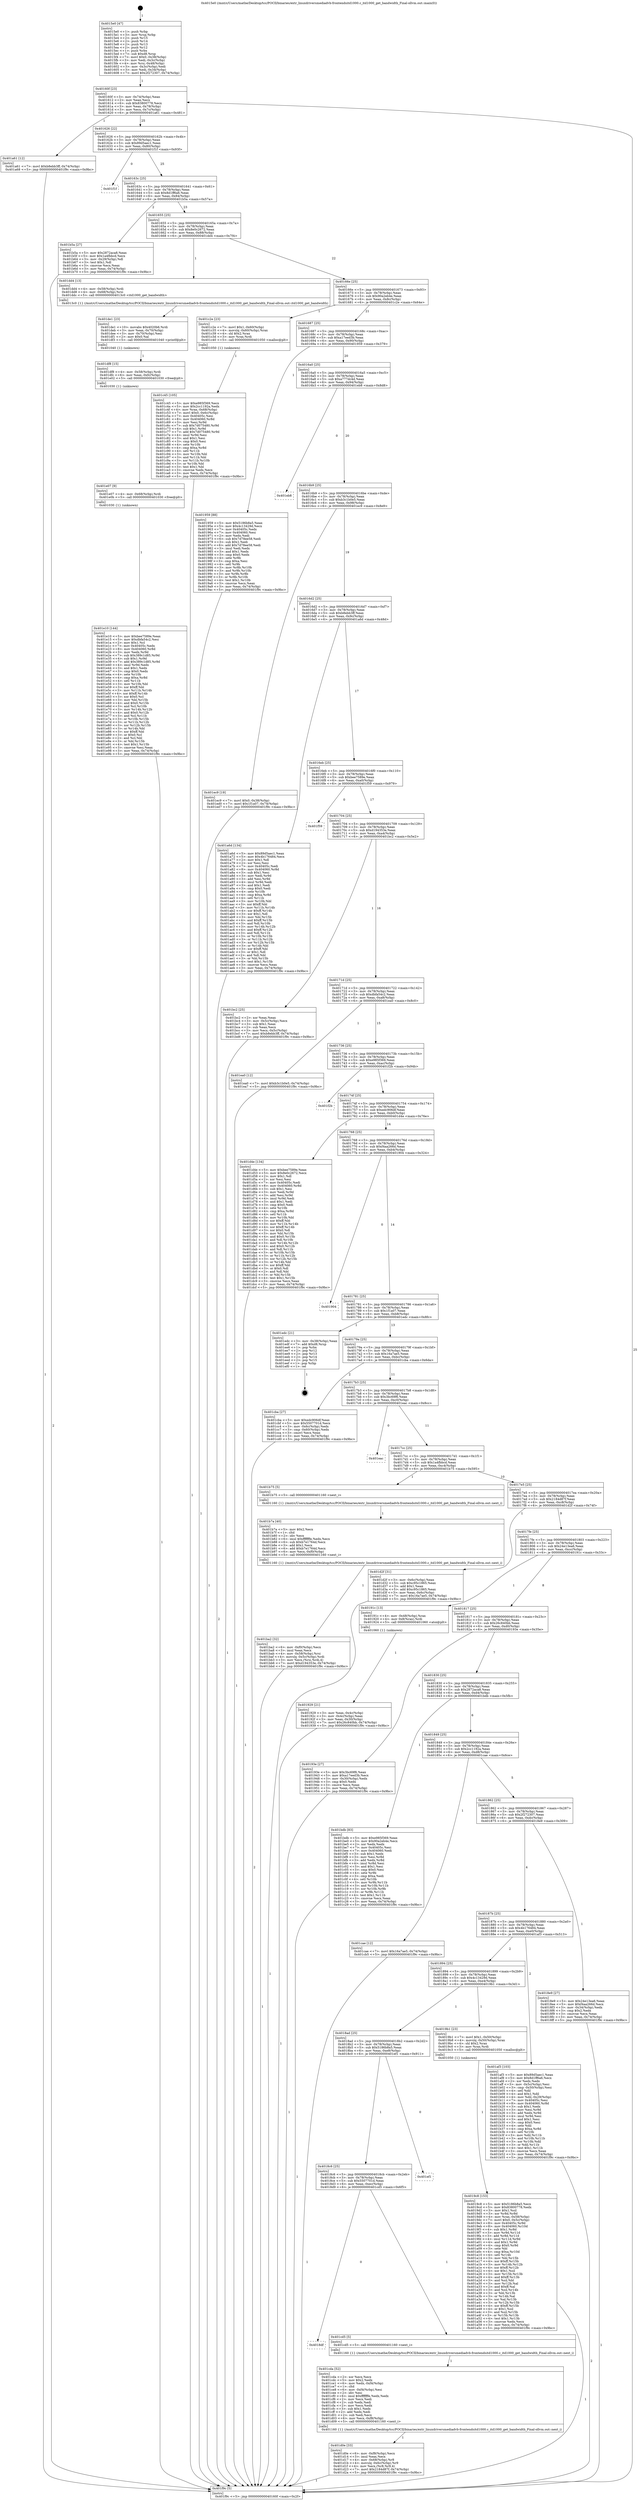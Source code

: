 digraph "0x4015e0" {
  label = "0x4015e0 (/mnt/c/Users/mathe/Desktop/tcc/POCII/binaries/extr_linuxdriversmediadvb-frontendsitd1000.c_itd1000_get_bandwidth_Final-ollvm.out::main(0))"
  labelloc = "t"
  node[shape=record]

  Entry [label="",width=0.3,height=0.3,shape=circle,fillcolor=black,style=filled]
  "0x40160f" [label="{
     0x40160f [23]\l
     | [instrs]\l
     &nbsp;&nbsp;0x40160f \<+3\>: mov -0x74(%rbp),%eax\l
     &nbsp;&nbsp;0x401612 \<+2\>: mov %eax,%ecx\l
     &nbsp;&nbsp;0x401614 \<+6\>: sub $0x83800778,%ecx\l
     &nbsp;&nbsp;0x40161a \<+3\>: mov %eax,-0x78(%rbp)\l
     &nbsp;&nbsp;0x40161d \<+3\>: mov %ecx,-0x7c(%rbp)\l
     &nbsp;&nbsp;0x401620 \<+6\>: je 0000000000401a61 \<main+0x481\>\l
  }"]
  "0x401a61" [label="{
     0x401a61 [12]\l
     | [instrs]\l
     &nbsp;&nbsp;0x401a61 \<+7\>: movl $0xb8ebb3ff,-0x74(%rbp)\l
     &nbsp;&nbsp;0x401a68 \<+5\>: jmp 0000000000401f9c \<main+0x9bc\>\l
  }"]
  "0x401626" [label="{
     0x401626 [22]\l
     | [instrs]\l
     &nbsp;&nbsp;0x401626 \<+5\>: jmp 000000000040162b \<main+0x4b\>\l
     &nbsp;&nbsp;0x40162b \<+3\>: mov -0x78(%rbp),%eax\l
     &nbsp;&nbsp;0x40162e \<+5\>: sub $0x89d5aec1,%eax\l
     &nbsp;&nbsp;0x401633 \<+3\>: mov %eax,-0x80(%rbp)\l
     &nbsp;&nbsp;0x401636 \<+6\>: je 0000000000401f1f \<main+0x93f\>\l
  }"]
  Exit [label="",width=0.3,height=0.3,shape=circle,fillcolor=black,style=filled,peripheries=2]
  "0x401f1f" [label="{
     0x401f1f\l
  }", style=dashed]
  "0x40163c" [label="{
     0x40163c [25]\l
     | [instrs]\l
     &nbsp;&nbsp;0x40163c \<+5\>: jmp 0000000000401641 \<main+0x61\>\l
     &nbsp;&nbsp;0x401641 \<+3\>: mov -0x78(%rbp),%eax\l
     &nbsp;&nbsp;0x401644 \<+5\>: sub $0x8d1ff6a6,%eax\l
     &nbsp;&nbsp;0x401649 \<+6\>: mov %eax,-0x84(%rbp)\l
     &nbsp;&nbsp;0x40164f \<+6\>: je 0000000000401b5a \<main+0x57a\>\l
  }"]
  "0x401e10" [label="{
     0x401e10 [144]\l
     | [instrs]\l
     &nbsp;&nbsp;0x401e10 \<+5\>: mov $0xbee7589e,%eax\l
     &nbsp;&nbsp;0x401e15 \<+5\>: mov $0xdbfa54c2,%esi\l
     &nbsp;&nbsp;0x401e1a \<+2\>: mov $0x1,%cl\l
     &nbsp;&nbsp;0x401e1c \<+7\>: mov 0x40405c,%edx\l
     &nbsp;&nbsp;0x401e23 \<+8\>: mov 0x404060,%r8d\l
     &nbsp;&nbsp;0x401e2b \<+3\>: mov %edx,%r9d\l
     &nbsp;&nbsp;0x401e2e \<+7\>: sub $0x389c1d85,%r9d\l
     &nbsp;&nbsp;0x401e35 \<+4\>: sub $0x1,%r9d\l
     &nbsp;&nbsp;0x401e39 \<+7\>: add $0x389c1d85,%r9d\l
     &nbsp;&nbsp;0x401e40 \<+4\>: imul %r9d,%edx\l
     &nbsp;&nbsp;0x401e44 \<+3\>: and $0x1,%edx\l
     &nbsp;&nbsp;0x401e47 \<+3\>: cmp $0x0,%edx\l
     &nbsp;&nbsp;0x401e4a \<+4\>: sete %r10b\l
     &nbsp;&nbsp;0x401e4e \<+4\>: cmp $0xa,%r8d\l
     &nbsp;&nbsp;0x401e52 \<+4\>: setl %r11b\l
     &nbsp;&nbsp;0x401e56 \<+3\>: mov %r10b,%bl\l
     &nbsp;&nbsp;0x401e59 \<+3\>: xor $0xff,%bl\l
     &nbsp;&nbsp;0x401e5c \<+3\>: mov %r11b,%r14b\l
     &nbsp;&nbsp;0x401e5f \<+4\>: xor $0xff,%r14b\l
     &nbsp;&nbsp;0x401e63 \<+3\>: xor $0x0,%cl\l
     &nbsp;&nbsp;0x401e66 \<+3\>: mov %bl,%r15b\l
     &nbsp;&nbsp;0x401e69 \<+4\>: and $0x0,%r15b\l
     &nbsp;&nbsp;0x401e6d \<+3\>: and %cl,%r10b\l
     &nbsp;&nbsp;0x401e70 \<+3\>: mov %r14b,%r12b\l
     &nbsp;&nbsp;0x401e73 \<+4\>: and $0x0,%r12b\l
     &nbsp;&nbsp;0x401e77 \<+3\>: and %cl,%r11b\l
     &nbsp;&nbsp;0x401e7a \<+3\>: or %r10b,%r15b\l
     &nbsp;&nbsp;0x401e7d \<+3\>: or %r11b,%r12b\l
     &nbsp;&nbsp;0x401e80 \<+3\>: xor %r12b,%r15b\l
     &nbsp;&nbsp;0x401e83 \<+3\>: or %r14b,%bl\l
     &nbsp;&nbsp;0x401e86 \<+3\>: xor $0xff,%bl\l
     &nbsp;&nbsp;0x401e89 \<+3\>: or $0x0,%cl\l
     &nbsp;&nbsp;0x401e8c \<+2\>: and %cl,%bl\l
     &nbsp;&nbsp;0x401e8e \<+3\>: or %bl,%r15b\l
     &nbsp;&nbsp;0x401e91 \<+4\>: test $0x1,%r15b\l
     &nbsp;&nbsp;0x401e95 \<+3\>: cmovne %esi,%eax\l
     &nbsp;&nbsp;0x401e98 \<+3\>: mov %eax,-0x74(%rbp)\l
     &nbsp;&nbsp;0x401e9b \<+5\>: jmp 0000000000401f9c \<main+0x9bc\>\l
  }"]
  "0x401b5a" [label="{
     0x401b5a [27]\l
     | [instrs]\l
     &nbsp;&nbsp;0x401b5a \<+5\>: mov $0x2872aca8,%eax\l
     &nbsp;&nbsp;0x401b5f \<+5\>: mov $0x1a4fbbcd,%ecx\l
     &nbsp;&nbsp;0x401b64 \<+3\>: mov -0x29(%rbp),%dl\l
     &nbsp;&nbsp;0x401b67 \<+3\>: test $0x1,%dl\l
     &nbsp;&nbsp;0x401b6a \<+3\>: cmovne %ecx,%eax\l
     &nbsp;&nbsp;0x401b6d \<+3\>: mov %eax,-0x74(%rbp)\l
     &nbsp;&nbsp;0x401b70 \<+5\>: jmp 0000000000401f9c \<main+0x9bc\>\l
  }"]
  "0x401655" [label="{
     0x401655 [25]\l
     | [instrs]\l
     &nbsp;&nbsp;0x401655 \<+5\>: jmp 000000000040165a \<main+0x7a\>\l
     &nbsp;&nbsp;0x40165a \<+3\>: mov -0x78(%rbp),%eax\l
     &nbsp;&nbsp;0x40165d \<+5\>: sub $0x8e0c2672,%eax\l
     &nbsp;&nbsp;0x401662 \<+6\>: mov %eax,-0x88(%rbp)\l
     &nbsp;&nbsp;0x401668 \<+6\>: je 0000000000401dd4 \<main+0x7f4\>\l
  }"]
  "0x401e07" [label="{
     0x401e07 [9]\l
     | [instrs]\l
     &nbsp;&nbsp;0x401e07 \<+4\>: mov -0x68(%rbp),%rdi\l
     &nbsp;&nbsp;0x401e0b \<+5\>: call 0000000000401030 \<free@plt\>\l
     | [calls]\l
     &nbsp;&nbsp;0x401030 \{1\} (unknown)\l
  }"]
  "0x401dd4" [label="{
     0x401dd4 [13]\l
     | [instrs]\l
     &nbsp;&nbsp;0x401dd4 \<+4\>: mov -0x58(%rbp),%rdi\l
     &nbsp;&nbsp;0x401dd8 \<+4\>: mov -0x68(%rbp),%rsi\l
     &nbsp;&nbsp;0x401ddc \<+5\>: call 00000000004013c0 \<itd1000_get_bandwidth\>\l
     | [calls]\l
     &nbsp;&nbsp;0x4013c0 \{1\} (/mnt/c/Users/mathe/Desktop/tcc/POCII/binaries/extr_linuxdriversmediadvb-frontendsitd1000.c_itd1000_get_bandwidth_Final-ollvm.out::itd1000_get_bandwidth)\l
  }"]
  "0x40166e" [label="{
     0x40166e [25]\l
     | [instrs]\l
     &nbsp;&nbsp;0x40166e \<+5\>: jmp 0000000000401673 \<main+0x93\>\l
     &nbsp;&nbsp;0x401673 \<+3\>: mov -0x78(%rbp),%eax\l
     &nbsp;&nbsp;0x401676 \<+5\>: sub $0x90a2eb4e,%eax\l
     &nbsp;&nbsp;0x40167b \<+6\>: mov %eax,-0x8c(%rbp)\l
     &nbsp;&nbsp;0x401681 \<+6\>: je 0000000000401c2e \<main+0x64e\>\l
  }"]
  "0x401df8" [label="{
     0x401df8 [15]\l
     | [instrs]\l
     &nbsp;&nbsp;0x401df8 \<+4\>: mov -0x58(%rbp),%rdi\l
     &nbsp;&nbsp;0x401dfc \<+6\>: mov %eax,-0xfc(%rbp)\l
     &nbsp;&nbsp;0x401e02 \<+5\>: call 0000000000401030 \<free@plt\>\l
     | [calls]\l
     &nbsp;&nbsp;0x401030 \{1\} (unknown)\l
  }"]
  "0x401c2e" [label="{
     0x401c2e [23]\l
     | [instrs]\l
     &nbsp;&nbsp;0x401c2e \<+7\>: movl $0x1,-0x60(%rbp)\l
     &nbsp;&nbsp;0x401c35 \<+4\>: movslq -0x60(%rbp),%rax\l
     &nbsp;&nbsp;0x401c39 \<+4\>: shl $0x2,%rax\l
     &nbsp;&nbsp;0x401c3d \<+3\>: mov %rax,%rdi\l
     &nbsp;&nbsp;0x401c40 \<+5\>: call 0000000000401050 \<malloc@plt\>\l
     | [calls]\l
     &nbsp;&nbsp;0x401050 \{1\} (unknown)\l
  }"]
  "0x401687" [label="{
     0x401687 [25]\l
     | [instrs]\l
     &nbsp;&nbsp;0x401687 \<+5\>: jmp 000000000040168c \<main+0xac\>\l
     &nbsp;&nbsp;0x40168c \<+3\>: mov -0x78(%rbp),%eax\l
     &nbsp;&nbsp;0x40168f \<+5\>: sub $0xa17eed3b,%eax\l
     &nbsp;&nbsp;0x401694 \<+6\>: mov %eax,-0x90(%rbp)\l
     &nbsp;&nbsp;0x40169a \<+6\>: je 0000000000401959 \<main+0x379\>\l
  }"]
  "0x401de1" [label="{
     0x401de1 [23]\l
     | [instrs]\l
     &nbsp;&nbsp;0x401de1 \<+10\>: movabs $0x4020b6,%rdi\l
     &nbsp;&nbsp;0x401deb \<+3\>: mov %eax,-0x70(%rbp)\l
     &nbsp;&nbsp;0x401dee \<+3\>: mov -0x70(%rbp),%esi\l
     &nbsp;&nbsp;0x401df1 \<+2\>: mov $0x0,%al\l
     &nbsp;&nbsp;0x401df3 \<+5\>: call 0000000000401040 \<printf@plt\>\l
     | [calls]\l
     &nbsp;&nbsp;0x401040 \{1\} (unknown)\l
  }"]
  "0x401959" [label="{
     0x401959 [88]\l
     | [instrs]\l
     &nbsp;&nbsp;0x401959 \<+5\>: mov $0x5186b8a5,%eax\l
     &nbsp;&nbsp;0x40195e \<+5\>: mov $0x4c13429d,%ecx\l
     &nbsp;&nbsp;0x401963 \<+7\>: mov 0x40405c,%edx\l
     &nbsp;&nbsp;0x40196a \<+7\>: mov 0x404060,%esi\l
     &nbsp;&nbsp;0x401971 \<+2\>: mov %edx,%edi\l
     &nbsp;&nbsp;0x401973 \<+6\>: sub $0x7d78ee58,%edi\l
     &nbsp;&nbsp;0x401979 \<+3\>: sub $0x1,%edi\l
     &nbsp;&nbsp;0x40197c \<+6\>: add $0x7d78ee58,%edi\l
     &nbsp;&nbsp;0x401982 \<+3\>: imul %edi,%edx\l
     &nbsp;&nbsp;0x401985 \<+3\>: and $0x1,%edx\l
     &nbsp;&nbsp;0x401988 \<+3\>: cmp $0x0,%edx\l
     &nbsp;&nbsp;0x40198b \<+4\>: sete %r8b\l
     &nbsp;&nbsp;0x40198f \<+3\>: cmp $0xa,%esi\l
     &nbsp;&nbsp;0x401992 \<+4\>: setl %r9b\l
     &nbsp;&nbsp;0x401996 \<+3\>: mov %r8b,%r10b\l
     &nbsp;&nbsp;0x401999 \<+3\>: and %r9b,%r10b\l
     &nbsp;&nbsp;0x40199c \<+3\>: xor %r9b,%r8b\l
     &nbsp;&nbsp;0x40199f \<+3\>: or %r8b,%r10b\l
     &nbsp;&nbsp;0x4019a2 \<+4\>: test $0x1,%r10b\l
     &nbsp;&nbsp;0x4019a6 \<+3\>: cmovne %ecx,%eax\l
     &nbsp;&nbsp;0x4019a9 \<+3\>: mov %eax,-0x74(%rbp)\l
     &nbsp;&nbsp;0x4019ac \<+5\>: jmp 0000000000401f9c \<main+0x9bc\>\l
  }"]
  "0x4016a0" [label="{
     0x4016a0 [25]\l
     | [instrs]\l
     &nbsp;&nbsp;0x4016a0 \<+5\>: jmp 00000000004016a5 \<main+0xc5\>\l
     &nbsp;&nbsp;0x4016a5 \<+3\>: mov -0x78(%rbp),%eax\l
     &nbsp;&nbsp;0x4016a8 \<+5\>: sub $0xa777dc4d,%eax\l
     &nbsp;&nbsp;0x4016ad \<+6\>: mov %eax,-0x94(%rbp)\l
     &nbsp;&nbsp;0x4016b3 \<+6\>: je 0000000000401eb8 \<main+0x8d8\>\l
  }"]
  "0x401d0e" [label="{
     0x401d0e [33]\l
     | [instrs]\l
     &nbsp;&nbsp;0x401d0e \<+6\>: mov -0xf8(%rbp),%ecx\l
     &nbsp;&nbsp;0x401d14 \<+3\>: imul %eax,%ecx\l
     &nbsp;&nbsp;0x401d17 \<+4\>: mov -0x68(%rbp),%r8\l
     &nbsp;&nbsp;0x401d1b \<+4\>: movslq -0x6c(%rbp),%r9\l
     &nbsp;&nbsp;0x401d1f \<+4\>: mov %ecx,(%r8,%r9,4)\l
     &nbsp;&nbsp;0x401d23 \<+7\>: movl $0x2184d87f,-0x74(%rbp)\l
     &nbsp;&nbsp;0x401d2a \<+5\>: jmp 0000000000401f9c \<main+0x9bc\>\l
  }"]
  "0x401eb8" [label="{
     0x401eb8\l
  }", style=dashed]
  "0x4016b9" [label="{
     0x4016b9 [25]\l
     | [instrs]\l
     &nbsp;&nbsp;0x4016b9 \<+5\>: jmp 00000000004016be \<main+0xde\>\l
     &nbsp;&nbsp;0x4016be \<+3\>: mov -0x78(%rbp),%eax\l
     &nbsp;&nbsp;0x4016c1 \<+5\>: sub $0xb3c1b0e5,%eax\l
     &nbsp;&nbsp;0x4016c6 \<+6\>: mov %eax,-0x98(%rbp)\l
     &nbsp;&nbsp;0x4016cc \<+6\>: je 0000000000401ec9 \<main+0x8e9\>\l
  }"]
  "0x401cda" [label="{
     0x401cda [52]\l
     | [instrs]\l
     &nbsp;&nbsp;0x401cda \<+2\>: xor %ecx,%ecx\l
     &nbsp;&nbsp;0x401cdc \<+5\>: mov $0x2,%edx\l
     &nbsp;&nbsp;0x401ce1 \<+6\>: mov %edx,-0xf4(%rbp)\l
     &nbsp;&nbsp;0x401ce7 \<+1\>: cltd\l
     &nbsp;&nbsp;0x401ce8 \<+6\>: mov -0xf4(%rbp),%esi\l
     &nbsp;&nbsp;0x401cee \<+2\>: idiv %esi\l
     &nbsp;&nbsp;0x401cf0 \<+6\>: imul $0xfffffffe,%edx,%edx\l
     &nbsp;&nbsp;0x401cf6 \<+2\>: mov %ecx,%edi\l
     &nbsp;&nbsp;0x401cf8 \<+2\>: sub %edx,%edi\l
     &nbsp;&nbsp;0x401cfa \<+2\>: mov %ecx,%edx\l
     &nbsp;&nbsp;0x401cfc \<+3\>: sub $0x1,%edx\l
     &nbsp;&nbsp;0x401cff \<+2\>: add %edx,%edi\l
     &nbsp;&nbsp;0x401d01 \<+2\>: sub %edi,%ecx\l
     &nbsp;&nbsp;0x401d03 \<+6\>: mov %ecx,-0xf8(%rbp)\l
     &nbsp;&nbsp;0x401d09 \<+5\>: call 0000000000401160 \<next_i\>\l
     | [calls]\l
     &nbsp;&nbsp;0x401160 \{1\} (/mnt/c/Users/mathe/Desktop/tcc/POCII/binaries/extr_linuxdriversmediadvb-frontendsitd1000.c_itd1000_get_bandwidth_Final-ollvm.out::next_i)\l
  }"]
  "0x401ec9" [label="{
     0x401ec9 [19]\l
     | [instrs]\l
     &nbsp;&nbsp;0x401ec9 \<+7\>: movl $0x0,-0x38(%rbp)\l
     &nbsp;&nbsp;0x401ed0 \<+7\>: movl $0x1f1a07,-0x74(%rbp)\l
     &nbsp;&nbsp;0x401ed7 \<+5\>: jmp 0000000000401f9c \<main+0x9bc\>\l
  }"]
  "0x4016d2" [label="{
     0x4016d2 [25]\l
     | [instrs]\l
     &nbsp;&nbsp;0x4016d2 \<+5\>: jmp 00000000004016d7 \<main+0xf7\>\l
     &nbsp;&nbsp;0x4016d7 \<+3\>: mov -0x78(%rbp),%eax\l
     &nbsp;&nbsp;0x4016da \<+5\>: sub $0xb8ebb3ff,%eax\l
     &nbsp;&nbsp;0x4016df \<+6\>: mov %eax,-0x9c(%rbp)\l
     &nbsp;&nbsp;0x4016e5 \<+6\>: je 0000000000401a6d \<main+0x48d\>\l
  }"]
  "0x4018df" [label="{
     0x4018df\l
  }", style=dashed]
  "0x401a6d" [label="{
     0x401a6d [134]\l
     | [instrs]\l
     &nbsp;&nbsp;0x401a6d \<+5\>: mov $0x89d5aec1,%eax\l
     &nbsp;&nbsp;0x401a72 \<+5\>: mov $0x4b176484,%ecx\l
     &nbsp;&nbsp;0x401a77 \<+2\>: mov $0x1,%dl\l
     &nbsp;&nbsp;0x401a79 \<+2\>: xor %esi,%esi\l
     &nbsp;&nbsp;0x401a7b \<+7\>: mov 0x40405c,%edi\l
     &nbsp;&nbsp;0x401a82 \<+8\>: mov 0x404060,%r8d\l
     &nbsp;&nbsp;0x401a8a \<+3\>: sub $0x1,%esi\l
     &nbsp;&nbsp;0x401a8d \<+3\>: mov %edi,%r9d\l
     &nbsp;&nbsp;0x401a90 \<+3\>: add %esi,%r9d\l
     &nbsp;&nbsp;0x401a93 \<+4\>: imul %r9d,%edi\l
     &nbsp;&nbsp;0x401a97 \<+3\>: and $0x1,%edi\l
     &nbsp;&nbsp;0x401a9a \<+3\>: cmp $0x0,%edi\l
     &nbsp;&nbsp;0x401a9d \<+4\>: sete %r10b\l
     &nbsp;&nbsp;0x401aa1 \<+4\>: cmp $0xa,%r8d\l
     &nbsp;&nbsp;0x401aa5 \<+4\>: setl %r11b\l
     &nbsp;&nbsp;0x401aa9 \<+3\>: mov %r10b,%bl\l
     &nbsp;&nbsp;0x401aac \<+3\>: xor $0xff,%bl\l
     &nbsp;&nbsp;0x401aaf \<+3\>: mov %r11b,%r14b\l
     &nbsp;&nbsp;0x401ab2 \<+4\>: xor $0xff,%r14b\l
     &nbsp;&nbsp;0x401ab6 \<+3\>: xor $0x1,%dl\l
     &nbsp;&nbsp;0x401ab9 \<+3\>: mov %bl,%r15b\l
     &nbsp;&nbsp;0x401abc \<+4\>: and $0xff,%r15b\l
     &nbsp;&nbsp;0x401ac0 \<+3\>: and %dl,%r10b\l
     &nbsp;&nbsp;0x401ac3 \<+3\>: mov %r14b,%r12b\l
     &nbsp;&nbsp;0x401ac6 \<+4\>: and $0xff,%r12b\l
     &nbsp;&nbsp;0x401aca \<+3\>: and %dl,%r11b\l
     &nbsp;&nbsp;0x401acd \<+3\>: or %r10b,%r15b\l
     &nbsp;&nbsp;0x401ad0 \<+3\>: or %r11b,%r12b\l
     &nbsp;&nbsp;0x401ad3 \<+3\>: xor %r12b,%r15b\l
     &nbsp;&nbsp;0x401ad6 \<+3\>: or %r14b,%bl\l
     &nbsp;&nbsp;0x401ad9 \<+3\>: xor $0xff,%bl\l
     &nbsp;&nbsp;0x401adc \<+3\>: or $0x1,%dl\l
     &nbsp;&nbsp;0x401adf \<+2\>: and %dl,%bl\l
     &nbsp;&nbsp;0x401ae1 \<+3\>: or %bl,%r15b\l
     &nbsp;&nbsp;0x401ae4 \<+4\>: test $0x1,%r15b\l
     &nbsp;&nbsp;0x401ae8 \<+3\>: cmovne %ecx,%eax\l
     &nbsp;&nbsp;0x401aeb \<+3\>: mov %eax,-0x74(%rbp)\l
     &nbsp;&nbsp;0x401aee \<+5\>: jmp 0000000000401f9c \<main+0x9bc\>\l
  }"]
  "0x4016eb" [label="{
     0x4016eb [25]\l
     | [instrs]\l
     &nbsp;&nbsp;0x4016eb \<+5\>: jmp 00000000004016f0 \<main+0x110\>\l
     &nbsp;&nbsp;0x4016f0 \<+3\>: mov -0x78(%rbp),%eax\l
     &nbsp;&nbsp;0x4016f3 \<+5\>: sub $0xbee7589e,%eax\l
     &nbsp;&nbsp;0x4016f8 \<+6\>: mov %eax,-0xa0(%rbp)\l
     &nbsp;&nbsp;0x4016fe \<+6\>: je 0000000000401f59 \<main+0x979\>\l
  }"]
  "0x401cd5" [label="{
     0x401cd5 [5]\l
     | [instrs]\l
     &nbsp;&nbsp;0x401cd5 \<+5\>: call 0000000000401160 \<next_i\>\l
     | [calls]\l
     &nbsp;&nbsp;0x401160 \{1\} (/mnt/c/Users/mathe/Desktop/tcc/POCII/binaries/extr_linuxdriversmediadvb-frontendsitd1000.c_itd1000_get_bandwidth_Final-ollvm.out::next_i)\l
  }"]
  "0x401f59" [label="{
     0x401f59\l
  }", style=dashed]
  "0x401704" [label="{
     0x401704 [25]\l
     | [instrs]\l
     &nbsp;&nbsp;0x401704 \<+5\>: jmp 0000000000401709 \<main+0x129\>\l
     &nbsp;&nbsp;0x401709 \<+3\>: mov -0x78(%rbp),%eax\l
     &nbsp;&nbsp;0x40170c \<+5\>: sub $0xd194353e,%eax\l
     &nbsp;&nbsp;0x401711 \<+6\>: mov %eax,-0xa4(%rbp)\l
     &nbsp;&nbsp;0x401717 \<+6\>: je 0000000000401bc2 \<main+0x5e2\>\l
  }"]
  "0x4018c6" [label="{
     0x4018c6 [25]\l
     | [instrs]\l
     &nbsp;&nbsp;0x4018c6 \<+5\>: jmp 00000000004018cb \<main+0x2eb\>\l
     &nbsp;&nbsp;0x4018cb \<+3\>: mov -0x78(%rbp),%eax\l
     &nbsp;&nbsp;0x4018ce \<+5\>: sub $0x5507701d,%eax\l
     &nbsp;&nbsp;0x4018d3 \<+6\>: mov %eax,-0xec(%rbp)\l
     &nbsp;&nbsp;0x4018d9 \<+6\>: je 0000000000401cd5 \<main+0x6f5\>\l
  }"]
  "0x401bc2" [label="{
     0x401bc2 [25]\l
     | [instrs]\l
     &nbsp;&nbsp;0x401bc2 \<+2\>: xor %eax,%eax\l
     &nbsp;&nbsp;0x401bc4 \<+3\>: mov -0x5c(%rbp),%ecx\l
     &nbsp;&nbsp;0x401bc7 \<+3\>: sub $0x1,%eax\l
     &nbsp;&nbsp;0x401bca \<+2\>: sub %eax,%ecx\l
     &nbsp;&nbsp;0x401bcc \<+3\>: mov %ecx,-0x5c(%rbp)\l
     &nbsp;&nbsp;0x401bcf \<+7\>: movl $0xb8ebb3ff,-0x74(%rbp)\l
     &nbsp;&nbsp;0x401bd6 \<+5\>: jmp 0000000000401f9c \<main+0x9bc\>\l
  }"]
  "0x40171d" [label="{
     0x40171d [25]\l
     | [instrs]\l
     &nbsp;&nbsp;0x40171d \<+5\>: jmp 0000000000401722 \<main+0x142\>\l
     &nbsp;&nbsp;0x401722 \<+3\>: mov -0x78(%rbp),%eax\l
     &nbsp;&nbsp;0x401725 \<+5\>: sub $0xdbfa54c2,%eax\l
     &nbsp;&nbsp;0x40172a \<+6\>: mov %eax,-0xa8(%rbp)\l
     &nbsp;&nbsp;0x401730 \<+6\>: je 0000000000401ea0 \<main+0x8c0\>\l
  }"]
  "0x401ef1" [label="{
     0x401ef1\l
  }", style=dashed]
  "0x401ea0" [label="{
     0x401ea0 [12]\l
     | [instrs]\l
     &nbsp;&nbsp;0x401ea0 \<+7\>: movl $0xb3c1b0e5,-0x74(%rbp)\l
     &nbsp;&nbsp;0x401ea7 \<+5\>: jmp 0000000000401f9c \<main+0x9bc\>\l
  }"]
  "0x401736" [label="{
     0x401736 [25]\l
     | [instrs]\l
     &nbsp;&nbsp;0x401736 \<+5\>: jmp 000000000040173b \<main+0x15b\>\l
     &nbsp;&nbsp;0x40173b \<+3\>: mov -0x78(%rbp),%eax\l
     &nbsp;&nbsp;0x40173e \<+5\>: sub $0xe985f369,%eax\l
     &nbsp;&nbsp;0x401743 \<+6\>: mov %eax,-0xac(%rbp)\l
     &nbsp;&nbsp;0x401749 \<+6\>: je 0000000000401f2b \<main+0x94b\>\l
  }"]
  "0x401c45" [label="{
     0x401c45 [105]\l
     | [instrs]\l
     &nbsp;&nbsp;0x401c45 \<+5\>: mov $0xe985f369,%ecx\l
     &nbsp;&nbsp;0x401c4a \<+5\>: mov $0x2cc1192a,%edx\l
     &nbsp;&nbsp;0x401c4f \<+4\>: mov %rax,-0x68(%rbp)\l
     &nbsp;&nbsp;0x401c53 \<+7\>: movl $0x0,-0x6c(%rbp)\l
     &nbsp;&nbsp;0x401c5a \<+7\>: mov 0x40405c,%esi\l
     &nbsp;&nbsp;0x401c61 \<+8\>: mov 0x404060,%r8d\l
     &nbsp;&nbsp;0x401c69 \<+3\>: mov %esi,%r9d\l
     &nbsp;&nbsp;0x401c6c \<+7\>: sub $0x7d075480,%r9d\l
     &nbsp;&nbsp;0x401c73 \<+4\>: sub $0x1,%r9d\l
     &nbsp;&nbsp;0x401c77 \<+7\>: add $0x7d075480,%r9d\l
     &nbsp;&nbsp;0x401c7e \<+4\>: imul %r9d,%esi\l
     &nbsp;&nbsp;0x401c82 \<+3\>: and $0x1,%esi\l
     &nbsp;&nbsp;0x401c85 \<+3\>: cmp $0x0,%esi\l
     &nbsp;&nbsp;0x401c88 \<+4\>: sete %r10b\l
     &nbsp;&nbsp;0x401c8c \<+4\>: cmp $0xa,%r8d\l
     &nbsp;&nbsp;0x401c90 \<+4\>: setl %r11b\l
     &nbsp;&nbsp;0x401c94 \<+3\>: mov %r10b,%bl\l
     &nbsp;&nbsp;0x401c97 \<+3\>: and %r11b,%bl\l
     &nbsp;&nbsp;0x401c9a \<+3\>: xor %r11b,%r10b\l
     &nbsp;&nbsp;0x401c9d \<+3\>: or %r10b,%bl\l
     &nbsp;&nbsp;0x401ca0 \<+3\>: test $0x1,%bl\l
     &nbsp;&nbsp;0x401ca3 \<+3\>: cmovne %edx,%ecx\l
     &nbsp;&nbsp;0x401ca6 \<+3\>: mov %ecx,-0x74(%rbp)\l
     &nbsp;&nbsp;0x401ca9 \<+5\>: jmp 0000000000401f9c \<main+0x9bc\>\l
  }"]
  "0x401f2b" [label="{
     0x401f2b\l
  }", style=dashed]
  "0x40174f" [label="{
     0x40174f [25]\l
     | [instrs]\l
     &nbsp;&nbsp;0x40174f \<+5\>: jmp 0000000000401754 \<main+0x174\>\l
     &nbsp;&nbsp;0x401754 \<+3\>: mov -0x78(%rbp),%eax\l
     &nbsp;&nbsp;0x401757 \<+5\>: sub $0xedc906df,%eax\l
     &nbsp;&nbsp;0x40175c \<+6\>: mov %eax,-0xb0(%rbp)\l
     &nbsp;&nbsp;0x401762 \<+6\>: je 0000000000401d4e \<main+0x76e\>\l
  }"]
  "0x401ba2" [label="{
     0x401ba2 [32]\l
     | [instrs]\l
     &nbsp;&nbsp;0x401ba2 \<+6\>: mov -0xf0(%rbp),%ecx\l
     &nbsp;&nbsp;0x401ba8 \<+3\>: imul %eax,%ecx\l
     &nbsp;&nbsp;0x401bab \<+4\>: mov -0x58(%rbp),%rsi\l
     &nbsp;&nbsp;0x401baf \<+4\>: movslq -0x5c(%rbp),%rdi\l
     &nbsp;&nbsp;0x401bb3 \<+3\>: mov %ecx,(%rsi,%rdi,4)\l
     &nbsp;&nbsp;0x401bb6 \<+7\>: movl $0xd194353e,-0x74(%rbp)\l
     &nbsp;&nbsp;0x401bbd \<+5\>: jmp 0000000000401f9c \<main+0x9bc\>\l
  }"]
  "0x401d4e" [label="{
     0x401d4e [134]\l
     | [instrs]\l
     &nbsp;&nbsp;0x401d4e \<+5\>: mov $0xbee7589e,%eax\l
     &nbsp;&nbsp;0x401d53 \<+5\>: mov $0x8e0c2672,%ecx\l
     &nbsp;&nbsp;0x401d58 \<+2\>: mov $0x1,%dl\l
     &nbsp;&nbsp;0x401d5a \<+2\>: xor %esi,%esi\l
     &nbsp;&nbsp;0x401d5c \<+7\>: mov 0x40405c,%edi\l
     &nbsp;&nbsp;0x401d63 \<+8\>: mov 0x404060,%r8d\l
     &nbsp;&nbsp;0x401d6b \<+3\>: sub $0x1,%esi\l
     &nbsp;&nbsp;0x401d6e \<+3\>: mov %edi,%r9d\l
     &nbsp;&nbsp;0x401d71 \<+3\>: add %esi,%r9d\l
     &nbsp;&nbsp;0x401d74 \<+4\>: imul %r9d,%edi\l
     &nbsp;&nbsp;0x401d78 \<+3\>: and $0x1,%edi\l
     &nbsp;&nbsp;0x401d7b \<+3\>: cmp $0x0,%edi\l
     &nbsp;&nbsp;0x401d7e \<+4\>: sete %r10b\l
     &nbsp;&nbsp;0x401d82 \<+4\>: cmp $0xa,%r8d\l
     &nbsp;&nbsp;0x401d86 \<+4\>: setl %r11b\l
     &nbsp;&nbsp;0x401d8a \<+3\>: mov %r10b,%bl\l
     &nbsp;&nbsp;0x401d8d \<+3\>: xor $0xff,%bl\l
     &nbsp;&nbsp;0x401d90 \<+3\>: mov %r11b,%r14b\l
     &nbsp;&nbsp;0x401d93 \<+4\>: xor $0xff,%r14b\l
     &nbsp;&nbsp;0x401d97 \<+3\>: xor $0x0,%dl\l
     &nbsp;&nbsp;0x401d9a \<+3\>: mov %bl,%r15b\l
     &nbsp;&nbsp;0x401d9d \<+4\>: and $0x0,%r15b\l
     &nbsp;&nbsp;0x401da1 \<+3\>: and %dl,%r10b\l
     &nbsp;&nbsp;0x401da4 \<+3\>: mov %r14b,%r12b\l
     &nbsp;&nbsp;0x401da7 \<+4\>: and $0x0,%r12b\l
     &nbsp;&nbsp;0x401dab \<+3\>: and %dl,%r11b\l
     &nbsp;&nbsp;0x401dae \<+3\>: or %r10b,%r15b\l
     &nbsp;&nbsp;0x401db1 \<+3\>: or %r11b,%r12b\l
     &nbsp;&nbsp;0x401db4 \<+3\>: xor %r12b,%r15b\l
     &nbsp;&nbsp;0x401db7 \<+3\>: or %r14b,%bl\l
     &nbsp;&nbsp;0x401dba \<+3\>: xor $0xff,%bl\l
     &nbsp;&nbsp;0x401dbd \<+3\>: or $0x0,%dl\l
     &nbsp;&nbsp;0x401dc0 \<+2\>: and %dl,%bl\l
     &nbsp;&nbsp;0x401dc2 \<+3\>: or %bl,%r15b\l
     &nbsp;&nbsp;0x401dc5 \<+4\>: test $0x1,%r15b\l
     &nbsp;&nbsp;0x401dc9 \<+3\>: cmovne %ecx,%eax\l
     &nbsp;&nbsp;0x401dcc \<+3\>: mov %eax,-0x74(%rbp)\l
     &nbsp;&nbsp;0x401dcf \<+5\>: jmp 0000000000401f9c \<main+0x9bc\>\l
  }"]
  "0x401768" [label="{
     0x401768 [25]\l
     | [instrs]\l
     &nbsp;&nbsp;0x401768 \<+5\>: jmp 000000000040176d \<main+0x18d\>\l
     &nbsp;&nbsp;0x40176d \<+3\>: mov -0x78(%rbp),%eax\l
     &nbsp;&nbsp;0x401770 \<+5\>: sub $0xf4aa266d,%eax\l
     &nbsp;&nbsp;0x401775 \<+6\>: mov %eax,-0xb4(%rbp)\l
     &nbsp;&nbsp;0x40177b \<+6\>: je 0000000000401904 \<main+0x324\>\l
  }"]
  "0x401b7a" [label="{
     0x401b7a [40]\l
     | [instrs]\l
     &nbsp;&nbsp;0x401b7a \<+5\>: mov $0x2,%ecx\l
     &nbsp;&nbsp;0x401b7f \<+1\>: cltd\l
     &nbsp;&nbsp;0x401b80 \<+2\>: idiv %ecx\l
     &nbsp;&nbsp;0x401b82 \<+6\>: imul $0xfffffffe,%edx,%ecx\l
     &nbsp;&nbsp;0x401b88 \<+6\>: sub $0xb7e1764d,%ecx\l
     &nbsp;&nbsp;0x401b8e \<+3\>: add $0x1,%ecx\l
     &nbsp;&nbsp;0x401b91 \<+6\>: add $0xb7e1764d,%ecx\l
     &nbsp;&nbsp;0x401b97 \<+6\>: mov %ecx,-0xf0(%rbp)\l
     &nbsp;&nbsp;0x401b9d \<+5\>: call 0000000000401160 \<next_i\>\l
     | [calls]\l
     &nbsp;&nbsp;0x401160 \{1\} (/mnt/c/Users/mathe/Desktop/tcc/POCII/binaries/extr_linuxdriversmediadvb-frontendsitd1000.c_itd1000_get_bandwidth_Final-ollvm.out::next_i)\l
  }"]
  "0x401904" [label="{
     0x401904\l
  }", style=dashed]
  "0x401781" [label="{
     0x401781 [25]\l
     | [instrs]\l
     &nbsp;&nbsp;0x401781 \<+5\>: jmp 0000000000401786 \<main+0x1a6\>\l
     &nbsp;&nbsp;0x401786 \<+3\>: mov -0x78(%rbp),%eax\l
     &nbsp;&nbsp;0x401789 \<+5\>: sub $0x1f1a07,%eax\l
     &nbsp;&nbsp;0x40178e \<+6\>: mov %eax,-0xb8(%rbp)\l
     &nbsp;&nbsp;0x401794 \<+6\>: je 0000000000401edc \<main+0x8fc\>\l
  }"]
  "0x4019c8" [label="{
     0x4019c8 [153]\l
     | [instrs]\l
     &nbsp;&nbsp;0x4019c8 \<+5\>: mov $0x5186b8a5,%ecx\l
     &nbsp;&nbsp;0x4019cd \<+5\>: mov $0x83800778,%edx\l
     &nbsp;&nbsp;0x4019d2 \<+3\>: mov $0x1,%sil\l
     &nbsp;&nbsp;0x4019d5 \<+3\>: xor %r8d,%r8d\l
     &nbsp;&nbsp;0x4019d8 \<+4\>: mov %rax,-0x58(%rbp)\l
     &nbsp;&nbsp;0x4019dc \<+7\>: movl $0x0,-0x5c(%rbp)\l
     &nbsp;&nbsp;0x4019e3 \<+8\>: mov 0x40405c,%r9d\l
     &nbsp;&nbsp;0x4019eb \<+8\>: mov 0x404060,%r10d\l
     &nbsp;&nbsp;0x4019f3 \<+4\>: sub $0x1,%r8d\l
     &nbsp;&nbsp;0x4019f7 \<+3\>: mov %r9d,%r11d\l
     &nbsp;&nbsp;0x4019fa \<+3\>: add %r8d,%r11d\l
     &nbsp;&nbsp;0x4019fd \<+4\>: imul %r11d,%r9d\l
     &nbsp;&nbsp;0x401a01 \<+4\>: and $0x1,%r9d\l
     &nbsp;&nbsp;0x401a05 \<+4\>: cmp $0x0,%r9d\l
     &nbsp;&nbsp;0x401a09 \<+3\>: sete %bl\l
     &nbsp;&nbsp;0x401a0c \<+4\>: cmp $0xa,%r10d\l
     &nbsp;&nbsp;0x401a10 \<+4\>: setl %r14b\l
     &nbsp;&nbsp;0x401a14 \<+3\>: mov %bl,%r15b\l
     &nbsp;&nbsp;0x401a17 \<+4\>: xor $0xff,%r15b\l
     &nbsp;&nbsp;0x401a1b \<+3\>: mov %r14b,%r12b\l
     &nbsp;&nbsp;0x401a1e \<+4\>: xor $0xff,%r12b\l
     &nbsp;&nbsp;0x401a22 \<+4\>: xor $0x1,%sil\l
     &nbsp;&nbsp;0x401a26 \<+3\>: mov %r15b,%r13b\l
     &nbsp;&nbsp;0x401a29 \<+4\>: and $0xff,%r13b\l
     &nbsp;&nbsp;0x401a2d \<+3\>: and %sil,%bl\l
     &nbsp;&nbsp;0x401a30 \<+3\>: mov %r12b,%al\l
     &nbsp;&nbsp;0x401a33 \<+2\>: and $0xff,%al\l
     &nbsp;&nbsp;0x401a35 \<+3\>: and %sil,%r14b\l
     &nbsp;&nbsp;0x401a38 \<+3\>: or %bl,%r13b\l
     &nbsp;&nbsp;0x401a3b \<+3\>: or %r14b,%al\l
     &nbsp;&nbsp;0x401a3e \<+3\>: xor %al,%r13b\l
     &nbsp;&nbsp;0x401a41 \<+3\>: or %r12b,%r15b\l
     &nbsp;&nbsp;0x401a44 \<+4\>: xor $0xff,%r15b\l
     &nbsp;&nbsp;0x401a48 \<+4\>: or $0x1,%sil\l
     &nbsp;&nbsp;0x401a4c \<+3\>: and %sil,%r15b\l
     &nbsp;&nbsp;0x401a4f \<+3\>: or %r15b,%r13b\l
     &nbsp;&nbsp;0x401a52 \<+4\>: test $0x1,%r13b\l
     &nbsp;&nbsp;0x401a56 \<+3\>: cmovne %edx,%ecx\l
     &nbsp;&nbsp;0x401a59 \<+3\>: mov %ecx,-0x74(%rbp)\l
     &nbsp;&nbsp;0x401a5c \<+5\>: jmp 0000000000401f9c \<main+0x9bc\>\l
  }"]
  "0x401edc" [label="{
     0x401edc [21]\l
     | [instrs]\l
     &nbsp;&nbsp;0x401edc \<+3\>: mov -0x38(%rbp),%eax\l
     &nbsp;&nbsp;0x401edf \<+7\>: add $0xd8,%rsp\l
     &nbsp;&nbsp;0x401ee6 \<+1\>: pop %rbx\l
     &nbsp;&nbsp;0x401ee7 \<+2\>: pop %r12\l
     &nbsp;&nbsp;0x401ee9 \<+2\>: pop %r13\l
     &nbsp;&nbsp;0x401eeb \<+2\>: pop %r14\l
     &nbsp;&nbsp;0x401eed \<+2\>: pop %r15\l
     &nbsp;&nbsp;0x401eef \<+1\>: pop %rbp\l
     &nbsp;&nbsp;0x401ef0 \<+1\>: ret\l
  }"]
  "0x40179a" [label="{
     0x40179a [25]\l
     | [instrs]\l
     &nbsp;&nbsp;0x40179a \<+5\>: jmp 000000000040179f \<main+0x1bf\>\l
     &nbsp;&nbsp;0x40179f \<+3\>: mov -0x78(%rbp),%eax\l
     &nbsp;&nbsp;0x4017a2 \<+5\>: sub $0x16a7ae5,%eax\l
     &nbsp;&nbsp;0x4017a7 \<+6\>: mov %eax,-0xbc(%rbp)\l
     &nbsp;&nbsp;0x4017ad \<+6\>: je 0000000000401cba \<main+0x6da\>\l
  }"]
  "0x4018ad" [label="{
     0x4018ad [25]\l
     | [instrs]\l
     &nbsp;&nbsp;0x4018ad \<+5\>: jmp 00000000004018b2 \<main+0x2d2\>\l
     &nbsp;&nbsp;0x4018b2 \<+3\>: mov -0x78(%rbp),%eax\l
     &nbsp;&nbsp;0x4018b5 \<+5\>: sub $0x5186b8a5,%eax\l
     &nbsp;&nbsp;0x4018ba \<+6\>: mov %eax,-0xe8(%rbp)\l
     &nbsp;&nbsp;0x4018c0 \<+6\>: je 0000000000401ef1 \<main+0x911\>\l
  }"]
  "0x401cba" [label="{
     0x401cba [27]\l
     | [instrs]\l
     &nbsp;&nbsp;0x401cba \<+5\>: mov $0xedc906df,%eax\l
     &nbsp;&nbsp;0x401cbf \<+5\>: mov $0x5507701d,%ecx\l
     &nbsp;&nbsp;0x401cc4 \<+3\>: mov -0x6c(%rbp),%edx\l
     &nbsp;&nbsp;0x401cc7 \<+3\>: cmp -0x60(%rbp),%edx\l
     &nbsp;&nbsp;0x401cca \<+3\>: cmovl %ecx,%eax\l
     &nbsp;&nbsp;0x401ccd \<+3\>: mov %eax,-0x74(%rbp)\l
     &nbsp;&nbsp;0x401cd0 \<+5\>: jmp 0000000000401f9c \<main+0x9bc\>\l
  }"]
  "0x4017b3" [label="{
     0x4017b3 [25]\l
     | [instrs]\l
     &nbsp;&nbsp;0x4017b3 \<+5\>: jmp 00000000004017b8 \<main+0x1d8\>\l
     &nbsp;&nbsp;0x4017b8 \<+3\>: mov -0x78(%rbp),%eax\l
     &nbsp;&nbsp;0x4017bb \<+5\>: sub $0x3bc69f6,%eax\l
     &nbsp;&nbsp;0x4017c0 \<+6\>: mov %eax,-0xc0(%rbp)\l
     &nbsp;&nbsp;0x4017c6 \<+6\>: je 0000000000401eac \<main+0x8cc\>\l
  }"]
  "0x4019b1" [label="{
     0x4019b1 [23]\l
     | [instrs]\l
     &nbsp;&nbsp;0x4019b1 \<+7\>: movl $0x1,-0x50(%rbp)\l
     &nbsp;&nbsp;0x4019b8 \<+4\>: movslq -0x50(%rbp),%rax\l
     &nbsp;&nbsp;0x4019bc \<+4\>: shl $0x2,%rax\l
     &nbsp;&nbsp;0x4019c0 \<+3\>: mov %rax,%rdi\l
     &nbsp;&nbsp;0x4019c3 \<+5\>: call 0000000000401050 \<malloc@plt\>\l
     | [calls]\l
     &nbsp;&nbsp;0x401050 \{1\} (unknown)\l
  }"]
  "0x401eac" [label="{
     0x401eac\l
  }", style=dashed]
  "0x4017cc" [label="{
     0x4017cc [25]\l
     | [instrs]\l
     &nbsp;&nbsp;0x4017cc \<+5\>: jmp 00000000004017d1 \<main+0x1f1\>\l
     &nbsp;&nbsp;0x4017d1 \<+3\>: mov -0x78(%rbp),%eax\l
     &nbsp;&nbsp;0x4017d4 \<+5\>: sub $0x1a4fbbcd,%eax\l
     &nbsp;&nbsp;0x4017d9 \<+6\>: mov %eax,-0xc4(%rbp)\l
     &nbsp;&nbsp;0x4017df \<+6\>: je 0000000000401b75 \<main+0x595\>\l
  }"]
  "0x401894" [label="{
     0x401894 [25]\l
     | [instrs]\l
     &nbsp;&nbsp;0x401894 \<+5\>: jmp 0000000000401899 \<main+0x2b9\>\l
     &nbsp;&nbsp;0x401899 \<+3\>: mov -0x78(%rbp),%eax\l
     &nbsp;&nbsp;0x40189c \<+5\>: sub $0x4c13429d,%eax\l
     &nbsp;&nbsp;0x4018a1 \<+6\>: mov %eax,-0xe4(%rbp)\l
     &nbsp;&nbsp;0x4018a7 \<+6\>: je 00000000004019b1 \<main+0x3d1\>\l
  }"]
  "0x401b75" [label="{
     0x401b75 [5]\l
     | [instrs]\l
     &nbsp;&nbsp;0x401b75 \<+5\>: call 0000000000401160 \<next_i\>\l
     | [calls]\l
     &nbsp;&nbsp;0x401160 \{1\} (/mnt/c/Users/mathe/Desktop/tcc/POCII/binaries/extr_linuxdriversmediadvb-frontendsitd1000.c_itd1000_get_bandwidth_Final-ollvm.out::next_i)\l
  }"]
  "0x4017e5" [label="{
     0x4017e5 [25]\l
     | [instrs]\l
     &nbsp;&nbsp;0x4017e5 \<+5\>: jmp 00000000004017ea \<main+0x20a\>\l
     &nbsp;&nbsp;0x4017ea \<+3\>: mov -0x78(%rbp),%eax\l
     &nbsp;&nbsp;0x4017ed \<+5\>: sub $0x2184d87f,%eax\l
     &nbsp;&nbsp;0x4017f2 \<+6\>: mov %eax,-0xc8(%rbp)\l
     &nbsp;&nbsp;0x4017f8 \<+6\>: je 0000000000401d2f \<main+0x74f\>\l
  }"]
  "0x401af3" [label="{
     0x401af3 [103]\l
     | [instrs]\l
     &nbsp;&nbsp;0x401af3 \<+5\>: mov $0x89d5aec1,%eax\l
     &nbsp;&nbsp;0x401af8 \<+5\>: mov $0x8d1ff6a6,%ecx\l
     &nbsp;&nbsp;0x401afd \<+2\>: xor %edx,%edx\l
     &nbsp;&nbsp;0x401aff \<+3\>: mov -0x5c(%rbp),%esi\l
     &nbsp;&nbsp;0x401b02 \<+3\>: cmp -0x50(%rbp),%esi\l
     &nbsp;&nbsp;0x401b05 \<+4\>: setl %dil\l
     &nbsp;&nbsp;0x401b09 \<+4\>: and $0x1,%dil\l
     &nbsp;&nbsp;0x401b0d \<+4\>: mov %dil,-0x29(%rbp)\l
     &nbsp;&nbsp;0x401b11 \<+7\>: mov 0x40405c,%esi\l
     &nbsp;&nbsp;0x401b18 \<+8\>: mov 0x404060,%r8d\l
     &nbsp;&nbsp;0x401b20 \<+3\>: sub $0x1,%edx\l
     &nbsp;&nbsp;0x401b23 \<+3\>: mov %esi,%r9d\l
     &nbsp;&nbsp;0x401b26 \<+3\>: add %edx,%r9d\l
     &nbsp;&nbsp;0x401b29 \<+4\>: imul %r9d,%esi\l
     &nbsp;&nbsp;0x401b2d \<+3\>: and $0x1,%esi\l
     &nbsp;&nbsp;0x401b30 \<+3\>: cmp $0x0,%esi\l
     &nbsp;&nbsp;0x401b33 \<+4\>: sete %dil\l
     &nbsp;&nbsp;0x401b37 \<+4\>: cmp $0xa,%r8d\l
     &nbsp;&nbsp;0x401b3b \<+4\>: setl %r10b\l
     &nbsp;&nbsp;0x401b3f \<+3\>: mov %dil,%r11b\l
     &nbsp;&nbsp;0x401b42 \<+3\>: and %r10b,%r11b\l
     &nbsp;&nbsp;0x401b45 \<+3\>: xor %r10b,%dil\l
     &nbsp;&nbsp;0x401b48 \<+3\>: or %dil,%r11b\l
     &nbsp;&nbsp;0x401b4b \<+4\>: test $0x1,%r11b\l
     &nbsp;&nbsp;0x401b4f \<+3\>: cmovne %ecx,%eax\l
     &nbsp;&nbsp;0x401b52 \<+3\>: mov %eax,-0x74(%rbp)\l
     &nbsp;&nbsp;0x401b55 \<+5\>: jmp 0000000000401f9c \<main+0x9bc\>\l
  }"]
  "0x401d2f" [label="{
     0x401d2f [31]\l
     | [instrs]\l
     &nbsp;&nbsp;0x401d2f \<+3\>: mov -0x6c(%rbp),%eax\l
     &nbsp;&nbsp;0x401d32 \<+5\>: sub $0xc95c1865,%eax\l
     &nbsp;&nbsp;0x401d37 \<+3\>: add $0x1,%eax\l
     &nbsp;&nbsp;0x401d3a \<+5\>: add $0xc95c1865,%eax\l
     &nbsp;&nbsp;0x401d3f \<+3\>: mov %eax,-0x6c(%rbp)\l
     &nbsp;&nbsp;0x401d42 \<+7\>: movl $0x16a7ae5,-0x74(%rbp)\l
     &nbsp;&nbsp;0x401d49 \<+5\>: jmp 0000000000401f9c \<main+0x9bc\>\l
  }"]
  "0x4017fe" [label="{
     0x4017fe [25]\l
     | [instrs]\l
     &nbsp;&nbsp;0x4017fe \<+5\>: jmp 0000000000401803 \<main+0x223\>\l
     &nbsp;&nbsp;0x401803 \<+3\>: mov -0x78(%rbp),%eax\l
     &nbsp;&nbsp;0x401806 \<+5\>: sub $0x24e13ea6,%eax\l
     &nbsp;&nbsp;0x40180b \<+6\>: mov %eax,-0xcc(%rbp)\l
     &nbsp;&nbsp;0x401811 \<+6\>: je 000000000040191c \<main+0x33c\>\l
  }"]
  "0x401929" [label="{
     0x401929 [21]\l
     | [instrs]\l
     &nbsp;&nbsp;0x401929 \<+3\>: mov %eax,-0x4c(%rbp)\l
     &nbsp;&nbsp;0x40192c \<+3\>: mov -0x4c(%rbp),%eax\l
     &nbsp;&nbsp;0x40192f \<+3\>: mov %eax,-0x30(%rbp)\l
     &nbsp;&nbsp;0x401932 \<+7\>: movl $0x26c840bb,-0x74(%rbp)\l
     &nbsp;&nbsp;0x401939 \<+5\>: jmp 0000000000401f9c \<main+0x9bc\>\l
  }"]
  "0x40191c" [label="{
     0x40191c [13]\l
     | [instrs]\l
     &nbsp;&nbsp;0x40191c \<+4\>: mov -0x48(%rbp),%rax\l
     &nbsp;&nbsp;0x401920 \<+4\>: mov 0x8(%rax),%rdi\l
     &nbsp;&nbsp;0x401924 \<+5\>: call 0000000000401060 \<atoi@plt\>\l
     | [calls]\l
     &nbsp;&nbsp;0x401060 \{1\} (unknown)\l
  }"]
  "0x401817" [label="{
     0x401817 [25]\l
     | [instrs]\l
     &nbsp;&nbsp;0x401817 \<+5\>: jmp 000000000040181c \<main+0x23c\>\l
     &nbsp;&nbsp;0x40181c \<+3\>: mov -0x78(%rbp),%eax\l
     &nbsp;&nbsp;0x40181f \<+5\>: sub $0x26c840bb,%eax\l
     &nbsp;&nbsp;0x401824 \<+6\>: mov %eax,-0xd0(%rbp)\l
     &nbsp;&nbsp;0x40182a \<+6\>: je 000000000040193e \<main+0x35e\>\l
  }"]
  "0x4015e0" [label="{
     0x4015e0 [47]\l
     | [instrs]\l
     &nbsp;&nbsp;0x4015e0 \<+1\>: push %rbp\l
     &nbsp;&nbsp;0x4015e1 \<+3\>: mov %rsp,%rbp\l
     &nbsp;&nbsp;0x4015e4 \<+2\>: push %r15\l
     &nbsp;&nbsp;0x4015e6 \<+2\>: push %r14\l
     &nbsp;&nbsp;0x4015e8 \<+2\>: push %r13\l
     &nbsp;&nbsp;0x4015ea \<+2\>: push %r12\l
     &nbsp;&nbsp;0x4015ec \<+1\>: push %rbx\l
     &nbsp;&nbsp;0x4015ed \<+7\>: sub $0xd8,%rsp\l
     &nbsp;&nbsp;0x4015f4 \<+7\>: movl $0x0,-0x38(%rbp)\l
     &nbsp;&nbsp;0x4015fb \<+3\>: mov %edi,-0x3c(%rbp)\l
     &nbsp;&nbsp;0x4015fe \<+4\>: mov %rsi,-0x48(%rbp)\l
     &nbsp;&nbsp;0x401602 \<+3\>: mov -0x3c(%rbp),%edi\l
     &nbsp;&nbsp;0x401605 \<+3\>: mov %edi,-0x34(%rbp)\l
     &nbsp;&nbsp;0x401608 \<+7\>: movl $0x2f272307,-0x74(%rbp)\l
  }"]
  "0x40193e" [label="{
     0x40193e [27]\l
     | [instrs]\l
     &nbsp;&nbsp;0x40193e \<+5\>: mov $0x3bc69f6,%eax\l
     &nbsp;&nbsp;0x401943 \<+5\>: mov $0xa17eed3b,%ecx\l
     &nbsp;&nbsp;0x401948 \<+3\>: mov -0x30(%rbp),%edx\l
     &nbsp;&nbsp;0x40194b \<+3\>: cmp $0x0,%edx\l
     &nbsp;&nbsp;0x40194e \<+3\>: cmove %ecx,%eax\l
     &nbsp;&nbsp;0x401951 \<+3\>: mov %eax,-0x74(%rbp)\l
     &nbsp;&nbsp;0x401954 \<+5\>: jmp 0000000000401f9c \<main+0x9bc\>\l
  }"]
  "0x401830" [label="{
     0x401830 [25]\l
     | [instrs]\l
     &nbsp;&nbsp;0x401830 \<+5\>: jmp 0000000000401835 \<main+0x255\>\l
     &nbsp;&nbsp;0x401835 \<+3\>: mov -0x78(%rbp),%eax\l
     &nbsp;&nbsp;0x401838 \<+5\>: sub $0x2872aca8,%eax\l
     &nbsp;&nbsp;0x40183d \<+6\>: mov %eax,-0xd4(%rbp)\l
     &nbsp;&nbsp;0x401843 \<+6\>: je 0000000000401bdb \<main+0x5fb\>\l
  }"]
  "0x401f9c" [label="{
     0x401f9c [5]\l
     | [instrs]\l
     &nbsp;&nbsp;0x401f9c \<+5\>: jmp 000000000040160f \<main+0x2f\>\l
  }"]
  "0x401bdb" [label="{
     0x401bdb [83]\l
     | [instrs]\l
     &nbsp;&nbsp;0x401bdb \<+5\>: mov $0xe985f369,%eax\l
     &nbsp;&nbsp;0x401be0 \<+5\>: mov $0x90a2eb4e,%ecx\l
     &nbsp;&nbsp;0x401be5 \<+2\>: xor %edx,%edx\l
     &nbsp;&nbsp;0x401be7 \<+7\>: mov 0x40405c,%esi\l
     &nbsp;&nbsp;0x401bee \<+7\>: mov 0x404060,%edi\l
     &nbsp;&nbsp;0x401bf5 \<+3\>: sub $0x1,%edx\l
     &nbsp;&nbsp;0x401bf8 \<+3\>: mov %esi,%r8d\l
     &nbsp;&nbsp;0x401bfb \<+3\>: add %edx,%r8d\l
     &nbsp;&nbsp;0x401bfe \<+4\>: imul %r8d,%esi\l
     &nbsp;&nbsp;0x401c02 \<+3\>: and $0x1,%esi\l
     &nbsp;&nbsp;0x401c05 \<+3\>: cmp $0x0,%esi\l
     &nbsp;&nbsp;0x401c08 \<+4\>: sete %r9b\l
     &nbsp;&nbsp;0x401c0c \<+3\>: cmp $0xa,%edi\l
     &nbsp;&nbsp;0x401c0f \<+4\>: setl %r10b\l
     &nbsp;&nbsp;0x401c13 \<+3\>: mov %r9b,%r11b\l
     &nbsp;&nbsp;0x401c16 \<+3\>: and %r10b,%r11b\l
     &nbsp;&nbsp;0x401c19 \<+3\>: xor %r10b,%r9b\l
     &nbsp;&nbsp;0x401c1c \<+3\>: or %r9b,%r11b\l
     &nbsp;&nbsp;0x401c1f \<+4\>: test $0x1,%r11b\l
     &nbsp;&nbsp;0x401c23 \<+3\>: cmovne %ecx,%eax\l
     &nbsp;&nbsp;0x401c26 \<+3\>: mov %eax,-0x74(%rbp)\l
     &nbsp;&nbsp;0x401c29 \<+5\>: jmp 0000000000401f9c \<main+0x9bc\>\l
  }"]
  "0x401849" [label="{
     0x401849 [25]\l
     | [instrs]\l
     &nbsp;&nbsp;0x401849 \<+5\>: jmp 000000000040184e \<main+0x26e\>\l
     &nbsp;&nbsp;0x40184e \<+3\>: mov -0x78(%rbp),%eax\l
     &nbsp;&nbsp;0x401851 \<+5\>: sub $0x2cc1192a,%eax\l
     &nbsp;&nbsp;0x401856 \<+6\>: mov %eax,-0xd8(%rbp)\l
     &nbsp;&nbsp;0x40185c \<+6\>: je 0000000000401cae \<main+0x6ce\>\l
  }"]
  "0x40187b" [label="{
     0x40187b [25]\l
     | [instrs]\l
     &nbsp;&nbsp;0x40187b \<+5\>: jmp 0000000000401880 \<main+0x2a0\>\l
     &nbsp;&nbsp;0x401880 \<+3\>: mov -0x78(%rbp),%eax\l
     &nbsp;&nbsp;0x401883 \<+5\>: sub $0x4b176484,%eax\l
     &nbsp;&nbsp;0x401888 \<+6\>: mov %eax,-0xe0(%rbp)\l
     &nbsp;&nbsp;0x40188e \<+6\>: je 0000000000401af3 \<main+0x513\>\l
  }"]
  "0x401cae" [label="{
     0x401cae [12]\l
     | [instrs]\l
     &nbsp;&nbsp;0x401cae \<+7\>: movl $0x16a7ae5,-0x74(%rbp)\l
     &nbsp;&nbsp;0x401cb5 \<+5\>: jmp 0000000000401f9c \<main+0x9bc\>\l
  }"]
  "0x401862" [label="{
     0x401862 [25]\l
     | [instrs]\l
     &nbsp;&nbsp;0x401862 \<+5\>: jmp 0000000000401867 \<main+0x287\>\l
     &nbsp;&nbsp;0x401867 \<+3\>: mov -0x78(%rbp),%eax\l
     &nbsp;&nbsp;0x40186a \<+5\>: sub $0x2f272307,%eax\l
     &nbsp;&nbsp;0x40186f \<+6\>: mov %eax,-0xdc(%rbp)\l
     &nbsp;&nbsp;0x401875 \<+6\>: je 00000000004018e9 \<main+0x309\>\l
  }"]
  "0x4018e9" [label="{
     0x4018e9 [27]\l
     | [instrs]\l
     &nbsp;&nbsp;0x4018e9 \<+5\>: mov $0x24e13ea6,%eax\l
     &nbsp;&nbsp;0x4018ee \<+5\>: mov $0xf4aa266d,%ecx\l
     &nbsp;&nbsp;0x4018f3 \<+3\>: mov -0x34(%rbp),%edx\l
     &nbsp;&nbsp;0x4018f6 \<+3\>: cmp $0x2,%edx\l
     &nbsp;&nbsp;0x4018f9 \<+3\>: cmovne %ecx,%eax\l
     &nbsp;&nbsp;0x4018fc \<+3\>: mov %eax,-0x74(%rbp)\l
     &nbsp;&nbsp;0x4018ff \<+5\>: jmp 0000000000401f9c \<main+0x9bc\>\l
  }"]
  Entry -> "0x4015e0" [label=" 1"]
  "0x40160f" -> "0x401a61" [label=" 1"]
  "0x40160f" -> "0x401626" [label=" 25"]
  "0x401edc" -> Exit [label=" 1"]
  "0x401626" -> "0x401f1f" [label=" 0"]
  "0x401626" -> "0x40163c" [label=" 25"]
  "0x401ec9" -> "0x401f9c" [label=" 1"]
  "0x40163c" -> "0x401b5a" [label=" 2"]
  "0x40163c" -> "0x401655" [label=" 23"]
  "0x401ea0" -> "0x401f9c" [label=" 1"]
  "0x401655" -> "0x401dd4" [label=" 1"]
  "0x401655" -> "0x40166e" [label=" 22"]
  "0x401e10" -> "0x401f9c" [label=" 1"]
  "0x40166e" -> "0x401c2e" [label=" 1"]
  "0x40166e" -> "0x401687" [label=" 21"]
  "0x401e07" -> "0x401e10" [label=" 1"]
  "0x401687" -> "0x401959" [label=" 1"]
  "0x401687" -> "0x4016a0" [label=" 20"]
  "0x401df8" -> "0x401e07" [label=" 1"]
  "0x4016a0" -> "0x401eb8" [label=" 0"]
  "0x4016a0" -> "0x4016b9" [label=" 20"]
  "0x401de1" -> "0x401df8" [label=" 1"]
  "0x4016b9" -> "0x401ec9" [label=" 1"]
  "0x4016b9" -> "0x4016d2" [label=" 19"]
  "0x401dd4" -> "0x401de1" [label=" 1"]
  "0x4016d2" -> "0x401a6d" [label=" 2"]
  "0x4016d2" -> "0x4016eb" [label=" 17"]
  "0x401d4e" -> "0x401f9c" [label=" 1"]
  "0x4016eb" -> "0x401f59" [label=" 0"]
  "0x4016eb" -> "0x401704" [label=" 17"]
  "0x401d2f" -> "0x401f9c" [label=" 1"]
  "0x401704" -> "0x401bc2" [label=" 1"]
  "0x401704" -> "0x40171d" [label=" 16"]
  "0x401cda" -> "0x401d0e" [label=" 1"]
  "0x40171d" -> "0x401ea0" [label=" 1"]
  "0x40171d" -> "0x401736" [label=" 15"]
  "0x401cd5" -> "0x401cda" [label=" 1"]
  "0x401736" -> "0x401f2b" [label=" 0"]
  "0x401736" -> "0x40174f" [label=" 15"]
  "0x4018c6" -> "0x401cd5" [label=" 1"]
  "0x40174f" -> "0x401d4e" [label=" 1"]
  "0x40174f" -> "0x401768" [label=" 14"]
  "0x401d0e" -> "0x401f9c" [label=" 1"]
  "0x401768" -> "0x401904" [label=" 0"]
  "0x401768" -> "0x401781" [label=" 14"]
  "0x4018ad" -> "0x4018c6" [label=" 1"]
  "0x401781" -> "0x401edc" [label=" 1"]
  "0x401781" -> "0x40179a" [label=" 13"]
  "0x4018ad" -> "0x401ef1" [label=" 0"]
  "0x40179a" -> "0x401cba" [label=" 2"]
  "0x40179a" -> "0x4017b3" [label=" 11"]
  "0x4018c6" -> "0x4018df" [label=" 0"]
  "0x4017b3" -> "0x401eac" [label=" 0"]
  "0x4017b3" -> "0x4017cc" [label=" 11"]
  "0x401cba" -> "0x401f9c" [label=" 2"]
  "0x4017cc" -> "0x401b75" [label=" 1"]
  "0x4017cc" -> "0x4017e5" [label=" 10"]
  "0x401c45" -> "0x401f9c" [label=" 1"]
  "0x4017e5" -> "0x401d2f" [label=" 1"]
  "0x4017e5" -> "0x4017fe" [label=" 9"]
  "0x401c2e" -> "0x401c45" [label=" 1"]
  "0x4017fe" -> "0x40191c" [label=" 1"]
  "0x4017fe" -> "0x401817" [label=" 8"]
  "0x401bc2" -> "0x401f9c" [label=" 1"]
  "0x401817" -> "0x40193e" [label=" 1"]
  "0x401817" -> "0x401830" [label=" 7"]
  "0x401ba2" -> "0x401f9c" [label=" 1"]
  "0x401830" -> "0x401bdb" [label=" 1"]
  "0x401830" -> "0x401849" [label=" 6"]
  "0x401b7a" -> "0x401ba2" [label=" 1"]
  "0x401849" -> "0x401cae" [label=" 1"]
  "0x401849" -> "0x401862" [label=" 5"]
  "0x401b75" -> "0x401b7a" [label=" 1"]
  "0x401862" -> "0x4018e9" [label=" 1"]
  "0x401862" -> "0x40187b" [label=" 4"]
  "0x4018e9" -> "0x401f9c" [label=" 1"]
  "0x4015e0" -> "0x40160f" [label=" 1"]
  "0x401f9c" -> "0x40160f" [label=" 25"]
  "0x40191c" -> "0x401929" [label=" 1"]
  "0x401929" -> "0x401f9c" [label=" 1"]
  "0x40193e" -> "0x401f9c" [label=" 1"]
  "0x401959" -> "0x401f9c" [label=" 1"]
  "0x401bdb" -> "0x401f9c" [label=" 1"]
  "0x40187b" -> "0x401af3" [label=" 2"]
  "0x40187b" -> "0x401894" [label=" 2"]
  "0x401cae" -> "0x401f9c" [label=" 1"]
  "0x401894" -> "0x4019b1" [label=" 1"]
  "0x401894" -> "0x4018ad" [label=" 1"]
  "0x4019b1" -> "0x4019c8" [label=" 1"]
  "0x4019c8" -> "0x401f9c" [label=" 1"]
  "0x401a61" -> "0x401f9c" [label=" 1"]
  "0x401a6d" -> "0x401f9c" [label=" 2"]
  "0x401af3" -> "0x401f9c" [label=" 2"]
  "0x401b5a" -> "0x401f9c" [label=" 2"]
}
